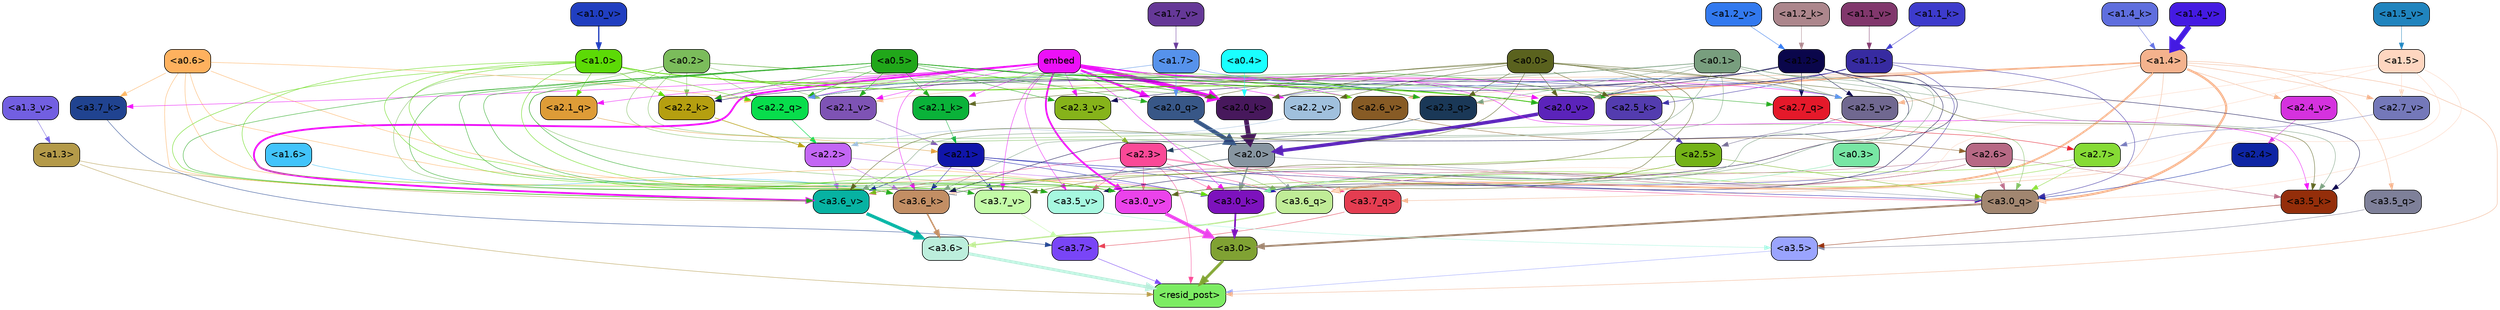 strict digraph "" {
	graph [bgcolor=transparent,
		layout=dot,
		overlap=false,
		splines=true
	];
	"<a3.7>"	[color=black,
		fillcolor="#7945f7",
		fontname=Helvetica,
		shape=box,
		style="filled, rounded"];
	"<resid_post>"	[color=black,
		fillcolor="#7cec63",
		fontname=Helvetica,
		shape=box,
		style="filled, rounded"];
	"<a3.7>" -> "<resid_post>"	[color="#7945f7",
		penwidth=0.6239100098609924];
	"<a3.6>"	[color=black,
		fillcolor="#bceedc",
		fontname=Helvetica,
		shape=box,
		style="filled, rounded"];
	"<a3.6>" -> "<resid_post>"	[color="#bceedc",
		penwidth=4.569062113761902];
	"<a3.5>"	[color=black,
		fillcolor="#9aa4fe",
		fontname=Helvetica,
		shape=box,
		style="filled, rounded"];
	"<a3.5>" -> "<resid_post>"	[color="#9aa4fe",
		penwidth=0.6];
	"<a3.0>"	[color=black,
		fillcolor="#80a233",
		fontname=Helvetica,
		shape=box,
		style="filled, rounded"];
	"<a3.0>" -> "<resid_post>"	[color="#80a233",
		penwidth=4.283544182777405];
	"<a2.3>"	[color=black,
		fillcolor="#fa4997",
		fontname=Helvetica,
		shape=box,
		style="filled, rounded"];
	"<a2.3>" -> "<resid_post>"	[color="#fa4997",
		penwidth=0.6];
	"<a3.7_q>"	[color=black,
		fillcolor="#e43d51",
		fontname=Helvetica,
		shape=box,
		style="filled, rounded"];
	"<a2.3>" -> "<a3.7_q>"	[color="#fa4997",
		penwidth=0.6];
	"<a3.6_q>"	[color=black,
		fillcolor="#c0ec97",
		fontname=Helvetica,
		shape=box,
		style="filled, rounded"];
	"<a2.3>" -> "<a3.6_q>"	[color="#fa4997",
		penwidth=0.6];
	"<a3.0_q>"	[color=black,
		fillcolor="#a18670",
		fontname=Helvetica,
		shape=box,
		style="filled, rounded"];
	"<a2.3>" -> "<a3.0_q>"	[color="#fa4997",
		penwidth=0.6];
	"<a3.0_k>"	[color=black,
		fillcolor="#7d12bd",
		fontname=Helvetica,
		shape=box,
		style="filled, rounded"];
	"<a2.3>" -> "<a3.0_k>"	[color="#fa4997",
		penwidth=0.6];
	"<a3.6_v>"	[color=black,
		fillcolor="#07b2a2",
		fontname=Helvetica,
		shape=box,
		style="filled, rounded"];
	"<a2.3>" -> "<a3.6_v>"	[color="#fa4997",
		penwidth=0.6];
	"<a3.5_v>"	[color=black,
		fillcolor="#a6f8e0",
		fontname=Helvetica,
		shape=box,
		style="filled, rounded"];
	"<a2.3>" -> "<a3.5_v>"	[color="#fa4997",
		penwidth=0.6];
	"<a3.0_v>"	[color=black,
		fillcolor="#eb43eb",
		fontname=Helvetica,
		shape=box,
		style="filled, rounded"];
	"<a2.3>" -> "<a3.0_v>"	[color="#fa4997",
		penwidth=0.6];
	"<a1.4>"	[color=black,
		fillcolor="#f4b28d",
		fontname=Helvetica,
		shape=box,
		style="filled, rounded"];
	"<a1.4>" -> "<resid_post>"	[color="#f4b28d",
		penwidth=0.6];
	"<a1.4>" -> "<a3.7_q>"	[color="#f4b28d",
		penwidth=0.6];
	"<a1.4>" -> "<a3.6_q>"	[color="#f4b28d",
		penwidth=2.7934007048606873];
	"<a3.5_q>"	[color=black,
		fillcolor="#7e8099",
		fontname=Helvetica,
		shape=box,
		style="filled, rounded"];
	"<a1.4>" -> "<a3.5_q>"	[color="#f4b28d",
		penwidth=0.6];
	"<a1.4>" -> "<a3.0_q>"	[color="#f4b28d",
		penwidth=3.340754985809326];
	"<a2.3_q>"	[color=black,
		fillcolor="#1a3857",
		fontname=Helvetica,
		shape=box,
		style="filled, rounded"];
	"<a1.4>" -> "<a2.3_q>"	[color="#f4b28d",
		penwidth=0.6];
	"<a2.7_v>"	[color=black,
		fillcolor="#7478b9",
		fontname=Helvetica,
		shape=box,
		style="filled, rounded"];
	"<a1.4>" -> "<a2.7_v>"	[color="#f4b28d",
		penwidth=0.6];
	"<a2.6_v>"	[color=black,
		fillcolor="#875b25",
		fontname=Helvetica,
		shape=box,
		style="filled, rounded"];
	"<a1.4>" -> "<a2.6_v>"	[color="#f4b28d",
		penwidth=0.6];
	"<a2.5_v>"	[color=black,
		fillcolor="#706890",
		fontname=Helvetica,
		shape=box,
		style="filled, rounded"];
	"<a1.4>" -> "<a2.5_v>"	[color="#f4b28d",
		penwidth=0.6];
	"<a2.4_v>"	[color=black,
		fillcolor="#d532de",
		fontname=Helvetica,
		shape=box,
		style="filled, rounded"];
	"<a1.4>" -> "<a2.4_v>"	[color="#f4b28d",
		penwidth=0.6];
	"<a2.1_v>"	[color=black,
		fillcolor="#7e53b4",
		fontname=Helvetica,
		shape=box,
		style="filled, rounded"];
	"<a1.4>" -> "<a2.1_v>"	[color="#f4b28d",
		penwidth=0.6];
	"<a2.0_v>"	[color=black,
		fillcolor="#5b23ba",
		fontname=Helvetica,
		shape=box,
		style="filled, rounded"];
	"<a1.4>" -> "<a2.0_v>"	[color="#f4b28d",
		penwidth=2.268759250640869];
	"<a1.3>"	[color=black,
		fillcolor="#b49a49",
		fontname=Helvetica,
		shape=box,
		style="filled, rounded"];
	"<a1.3>" -> "<resid_post>"	[color="#b49a49",
		penwidth=0.6];
	"<a1.3>" -> "<a3.6_v>"	[color="#b49a49",
		penwidth=0.6];
	"<a3.7_q>" -> "<a3.7>"	[color="#e43d51",
		penwidth=0.6];
	"<a3.6_q>" -> "<a3.6>"	[color="#c0ec97",
		penwidth=2.0347584784030914];
	"<a3.5_q>" -> "<a3.5>"	[color="#7e8099",
		penwidth=0.6];
	"<a3.0_q>" -> "<a3.0>"	[color="#a18670",
		penwidth=2.8635367155075073];
	"<a3.7_k>"	[color=black,
		fillcolor="#204390",
		fontname=Helvetica,
		shape=box,
		style="filled, rounded"];
	"<a3.7_k>" -> "<a3.7>"	[color="#204390",
		penwidth=0.6];
	"<a3.6_k>"	[color=black,
		fillcolor="#c28e64",
		fontname=Helvetica,
		shape=box,
		style="filled, rounded"];
	"<a3.6_k>" -> "<a3.6>"	[color="#c28e64",
		penwidth=2.1760786175727844];
	"<a3.5_k>"	[color=black,
		fillcolor="#942e0a",
		fontname=Helvetica,
		shape=box,
		style="filled, rounded"];
	"<a3.5_k>" -> "<a3.5>"	[color="#942e0a",
		penwidth=0.6];
	"<a3.0_k>" -> "<a3.0>"	[color="#7d12bd",
		penwidth=2.632905662059784];
	"<a3.7_v>"	[color=black,
		fillcolor="#c3fba7",
		fontname=Helvetica,
		shape=box,
		style="filled, rounded"];
	"<a3.7_v>" -> "<a3.7>"	[color="#c3fba7",
		penwidth=0.6];
	"<a3.6_v>" -> "<a3.6>"	[color="#07b2a2",
		penwidth=4.981305837631226];
	"<a3.5_v>" -> "<a3.5>"	[color="#a6f8e0",
		penwidth=0.6];
	"<a3.0_v>" -> "<a3.0>"	[color="#eb43eb",
		penwidth=5.168330669403076];
	"<a2.7>"	[color=black,
		fillcolor="#86db35",
		fontname=Helvetica,
		shape=box,
		style="filled, rounded"];
	"<a2.7>" -> "<a3.6_q>"	[color="#86db35",
		penwidth=0.6];
	"<a2.7>" -> "<a3.0_q>"	[color="#86db35",
		penwidth=0.6];
	"<a2.7>" -> "<a3.0_k>"	[color="#86db35",
		penwidth=0.6];
	"<a2.6>"	[color=black,
		fillcolor="#b76985",
		fontname=Helvetica,
		shape=box,
		style="filled, rounded"];
	"<a2.6>" -> "<a3.6_q>"	[color="#b76985",
		penwidth=0.6];
	"<a2.6>" -> "<a3.0_q>"	[color="#b76985",
		penwidth=0.6];
	"<a2.6>" -> "<a3.6_k>"	[color="#b76985",
		penwidth=0.6];
	"<a2.6>" -> "<a3.5_k>"	[color="#b76985",
		penwidth=0.6];
	"<a2.6>" -> "<a3.0_k>"	[color="#b76985",
		penwidth=0.6];
	"<a2.1>"	[color=black,
		fillcolor="#1015aa",
		fontname=Helvetica,
		shape=box,
		style="filled, rounded"];
	"<a2.1>" -> "<a3.6_q>"	[color="#1015aa",
		penwidth=0.6];
	"<a2.1>" -> "<a3.0_q>"	[color="#1015aa",
		penwidth=0.6];
	"<a2.1>" -> "<a3.6_k>"	[color="#1015aa",
		penwidth=0.6];
	"<a2.1>" -> "<a3.0_k>"	[color="#1015aa",
		penwidth=0.6];
	"<a2.1>" -> "<a3.7_v>"	[color="#1015aa",
		penwidth=0.6];
	"<a2.1>" -> "<a3.6_v>"	[color="#1015aa",
		penwidth=0.6];
	"<a2.0>"	[color=black,
		fillcolor="#8795a1",
		fontname=Helvetica,
		shape=box,
		style="filled, rounded"];
	"<a2.0>" -> "<a3.6_q>"	[color="#8795a1",
		penwidth=0.6];
	"<a2.0>" -> "<a3.0_q>"	[color="#8795a1",
		penwidth=0.6];
	"<a2.0>" -> "<a3.6_k>"	[color="#8795a1",
		penwidth=1.6382827460765839];
	"<a2.0>" -> "<a3.0_k>"	[color="#8795a1",
		penwidth=2.161143198609352];
	"<a1.5>"	[color=black,
		fillcolor="#fed6c0",
		fontname=Helvetica,
		shape=box,
		style="filled, rounded"];
	"<a1.5>" -> "<a3.6_q>"	[color="#fed6c0",
		penwidth=0.6];
	"<a1.5>" -> "<a3.0_q>"	[color="#fed6c0",
		penwidth=0.6];
	"<a1.5>" -> "<a3.6_k>"	[color="#fed6c0",
		penwidth=0.6];
	"<a1.5>" -> "<a3.0_k>"	[color="#fed6c0",
		penwidth=0.6];
	"<a1.5>" -> "<a2.7_v>"	[color="#fed6c0",
		penwidth=0.6];
	"<a0.2>"	[color=black,
		fillcolor="#7bbc5b",
		fontname=Helvetica,
		shape=box,
		style="filled, rounded"];
	"<a0.2>" -> "<a3.6_q>"	[color="#7bbc5b",
		penwidth=0.6];
	"<a0.2>" -> "<a3.0_q>"	[color="#7bbc5b",
		penwidth=0.6];
	"<a0.2>" -> "<a3.6_k>"	[color="#7bbc5b",
		penwidth=0.6];
	"<a0.2>" -> "<a3.0_k>"	[color="#7bbc5b",
		penwidth=0.6];
	"<a2.2_q>"	[color=black,
		fillcolor="#08dd4c",
		fontname=Helvetica,
		shape=box,
		style="filled, rounded"];
	"<a0.2>" -> "<a2.2_q>"	[color="#7bbc5b",
		penwidth=0.6];
	"<a2.2_k>"	[color=black,
		fillcolor="#b59f10",
		fontname=Helvetica,
		shape=box,
		style="filled, rounded"];
	"<a0.2>" -> "<a2.2_k>"	[color="#7bbc5b",
		penwidth=0.6];
	"<a2.0_k>"	[color=black,
		fillcolor="#47185c",
		fontname=Helvetica,
		shape=box,
		style="filled, rounded"];
	"<a0.2>" -> "<a2.0_k>"	[color="#7bbc5b",
		penwidth=0.6];
	"<a0.2>" -> "<a2.1_v>"	[color="#7bbc5b",
		penwidth=0.6];
	"<a0.2>" -> "<a2.0_v>"	[color="#7bbc5b",
		penwidth=0.6];
	"<a2.5>"	[color=black,
		fillcolor="#74b317",
		fontname=Helvetica,
		shape=box,
		style="filled, rounded"];
	"<a2.5>" -> "<a3.0_q>"	[color="#74b317",
		penwidth=0.6];
	"<a2.5>" -> "<a3.0_k>"	[color="#74b317",
		penwidth=0.6];
	"<a2.5>" -> "<a3.6_v>"	[color="#74b317",
		penwidth=0.6];
	"<a2.5>" -> "<a3.0_v>"	[color="#74b317",
		penwidth=0.6];
	"<a2.4>"	[color=black,
		fillcolor="#0e25a4",
		fontname=Helvetica,
		shape=box,
		style="filled, rounded"];
	"<a2.4>" -> "<a3.0_q>"	[color="#0e25a4",
		penwidth=0.6];
	"<a1.1>"	[color=black,
		fillcolor="#372ba1",
		fontname=Helvetica,
		shape=box,
		style="filled, rounded"];
	"<a1.1>" -> "<a3.0_q>"	[color="#372ba1",
		penwidth=0.6];
	"<a1.1>" -> "<a3.0_k>"	[color="#372ba1",
		penwidth=0.6];
	"<a2.5_k>"	[color=black,
		fillcolor="#533caf",
		fontname=Helvetica,
		shape=box,
		style="filled, rounded"];
	"<a1.1>" -> "<a2.5_k>"	[color="#372ba1",
		penwidth=0.6];
	"<a1.1>" -> "<a2.0_k>"	[color="#372ba1",
		penwidth=0.6];
	"<a1.1>" -> "<a2.0_v>"	[color="#372ba1",
		penwidth=0.6];
	"<a0.6>"	[color=black,
		fillcolor="#feb15e",
		fontname=Helvetica,
		shape=box,
		style="filled, rounded"];
	"<a0.6>" -> "<a3.7_k>"	[color="#feb15e",
		penwidth=0.6];
	"<a0.6>" -> "<a3.6_k>"	[color="#feb15e",
		penwidth=0.6];
	"<a0.6>" -> "<a3.0_k>"	[color="#feb15e",
		penwidth=0.6];
	"<a0.6>" -> "<a3.6_v>"	[color="#feb15e",
		penwidth=0.6];
	"<a0.6>" -> "<a3.0_v>"	[color="#feb15e",
		penwidth=0.6];
	"<a0.6>" -> "<a2.2_q>"	[color="#feb15e",
		penwidth=0.6];
	embed	[color=black,
		fillcolor="#ec10f8",
		fontname=Helvetica,
		shape=box,
		style="filled, rounded"];
	embed -> "<a3.7_k>"	[color="#ec10f8",
		penwidth=0.6];
	embed -> "<a3.6_k>"	[color="#ec10f8",
		penwidth=0.6];
	embed -> "<a3.5_k>"	[color="#ec10f8",
		penwidth=0.6];
	embed -> "<a3.0_k>"	[color="#ec10f8",
		penwidth=0.6];
	embed -> "<a3.7_v>"	[color="#ec10f8",
		penwidth=0.6];
	embed -> "<a3.6_v>"	[color="#ec10f8",
		penwidth=2.7825746536254883];
	embed -> "<a3.5_v>"	[color="#ec10f8",
		penwidth=0.6];
	embed -> "<a3.0_v>"	[color="#ec10f8",
		penwidth=2.6950180530548096];
	embed -> "<a2.3_q>"	[color="#ec10f8",
		penwidth=0.6];
	embed -> "<a2.2_q>"	[color="#ec10f8",
		penwidth=0.6];
	"<a2.1_q>"	[color=black,
		fillcolor="#de9c37",
		fontname=Helvetica,
		shape=box,
		style="filled, rounded"];
	embed -> "<a2.1_q>"	[color="#ec10f8",
		penwidth=0.6];
	"<a2.0_q>"	[color=black,
		fillcolor="#385787",
		fontname=Helvetica,
		shape=box,
		style="filled, rounded"];
	embed -> "<a2.0_q>"	[color="#ec10f8",
		penwidth=3.305941343307495];
	embed -> "<a2.5_k>"	[color="#ec10f8",
		penwidth=0.6];
	embed -> "<a2.2_k>"	[color="#ec10f8",
		penwidth=0.6698317527770996];
	"<a2.1_k>"	[color=black,
		fillcolor="#0ab239",
		fontname=Helvetica,
		shape=box,
		style="filled, rounded"];
	embed -> "<a2.1_k>"	[color="#ec10f8",
		penwidth=0.6];
	embed -> "<a2.0_k>"	[color="#ec10f8",
		penwidth=6.12570995092392];
	embed -> "<a2.6_v>"	[color="#ec10f8",
		penwidth=0.6];
	embed -> "<a2.5_v>"	[color="#ec10f8",
		penwidth=0.6];
	"<a2.3_v>"	[color=black,
		fillcolor="#86b31a",
		fontname=Helvetica,
		shape=box,
		style="filled, rounded"];
	embed -> "<a2.3_v>"	[color="#ec10f8",
		penwidth=0.6];
	"<a2.2_v>"	[color=black,
		fillcolor="#a0c0dd",
		fontname=Helvetica,
		shape=box,
		style="filled, rounded"];
	embed -> "<a2.2_v>"	[color="#ec10f8",
		penwidth=0.6];
	embed -> "<a2.1_v>"	[color="#ec10f8",
		penwidth=0.6];
	embed -> "<a2.0_v>"	[color="#ec10f8",
		penwidth=0.6];
	"<a2.2>"	[color=black,
		fillcolor="#c366f4",
		fontname=Helvetica,
		shape=box,
		style="filled, rounded"];
	"<a2.2>" -> "<a3.6_k>"	[color="#c366f4",
		penwidth=0.6];
	"<a2.2>" -> "<a3.0_k>"	[color="#c366f4",
		penwidth=0.6];
	"<a2.2>" -> "<a3.6_v>"	[color="#c366f4",
		penwidth=0.6];
	"<a1.6>"	[color=black,
		fillcolor="#42c4fb",
		fontname=Helvetica,
		shape=box,
		style="filled, rounded"];
	"<a1.6>" -> "<a3.6_k>"	[color="#42c4fb",
		penwidth=0.6];
	"<a1.2>"	[color=black,
		fillcolor="#0a064b",
		fontname=Helvetica,
		shape=box,
		style="filled, rounded"];
	"<a1.2>" -> "<a3.6_k>"	[color="#0a064b",
		penwidth=0.6];
	"<a1.2>" -> "<a3.5_k>"	[color="#0a064b",
		penwidth=0.6];
	"<a1.2>" -> "<a3.0_k>"	[color="#0a064b",
		penwidth=0.6];
	"<a1.2>" -> "<a3.5_v>"	[color="#0a064b",
		penwidth=0.6];
	"<a2.7_q>"	[color=black,
		fillcolor="#e5192a",
		fontname=Helvetica,
		shape=box,
		style="filled, rounded"];
	"<a1.2>" -> "<a2.7_q>"	[color="#0a064b",
		penwidth=0.6];
	"<a1.2>" -> "<a2.2_q>"	[color="#0a064b",
		penwidth=0.6];
	"<a1.2>" -> "<a2.2_k>"	[color="#0a064b",
		penwidth=0.6];
	"<a1.2>" -> "<a2.5_v>"	[color="#0a064b",
		penwidth=0.6];
	"<a1.2>" -> "<a2.3_v>"	[color="#0a064b",
		penwidth=0.6];
	"<a1.2>" -> "<a2.0_v>"	[color="#0a064b",
		penwidth=0.6];
	"<a1.0>"	[color=black,
		fillcolor="#5cda06",
		fontname=Helvetica,
		shape=box,
		style="filled, rounded"];
	"<a1.0>" -> "<a3.6_k>"	[color="#5cda06",
		penwidth=0.6];
	"<a1.0>" -> "<a3.0_k>"	[color="#5cda06",
		penwidth=0.6];
	"<a1.0>" -> "<a3.6_v>"	[color="#5cda06",
		penwidth=0.6];
	"<a1.0>" -> "<a3.5_v>"	[color="#5cda06",
		penwidth=0.6];
	"<a1.0>" -> "<a3.0_v>"	[color="#5cda06",
		penwidth=0.6];
	"<a1.0>" -> "<a2.3_q>"	[color="#5cda06",
		penwidth=0.6];
	"<a1.0>" -> "<a2.2_q>"	[color="#5cda06",
		penwidth=0.6];
	"<a1.0>" -> "<a2.1_q>"	[color="#5cda06",
		penwidth=0.6];
	"<a1.0>" -> "<a2.2_k>"	[color="#5cda06",
		penwidth=0.6];
	"<a1.0>" -> "<a2.0_k>"	[color="#5cda06",
		penwidth=0.6];
	"<a1.0>" -> "<a2.6_v>"	[color="#5cda06",
		penwidth=0.6];
	"<a1.0>" -> "<a2.0_v>"	[color="#5cda06",
		penwidth=1.2213096618652344];
	"<a0.5>"	[color=black,
		fillcolor="#21a71a",
		fontname=Helvetica,
		shape=box,
		style="filled, rounded"];
	"<a0.5>" -> "<a3.6_k>"	[color="#21a71a",
		penwidth=0.6];
	"<a0.5>" -> "<a3.7_v>"	[color="#21a71a",
		penwidth=0.6];
	"<a0.5>" -> "<a3.6_v>"	[color="#21a71a",
		penwidth=0.6];
	"<a0.5>" -> "<a3.5_v>"	[color="#21a71a",
		penwidth=0.6];
	"<a0.5>" -> "<a3.0_v>"	[color="#21a71a",
		penwidth=0.6];
	"<a0.5>" -> "<a2.7_q>"	[color="#21a71a",
		penwidth=0.6];
	"<a0.5>" -> "<a2.3_q>"	[color="#21a71a",
		penwidth=0.6];
	"<a0.5>" -> "<a2.2_q>"	[color="#21a71a",
		penwidth=0.6];
	"<a0.5>" -> "<a2.0_q>"	[color="#21a71a",
		penwidth=0.6];
	"<a0.5>" -> "<a2.5_k>"	[color="#21a71a",
		penwidth=0.6];
	"<a0.5>" -> "<a2.2_k>"	[color="#21a71a",
		penwidth=0.6];
	"<a0.5>" -> "<a2.1_k>"	[color="#21a71a",
		penwidth=0.6];
	"<a0.5>" -> "<a2.0_k>"	[color="#21a71a",
		penwidth=0.6900839805603027];
	"<a0.5>" -> "<a2.3_v>"	[color="#21a71a",
		penwidth=0.6];
	"<a0.5>" -> "<a2.1_v>"	[color="#21a71a",
		penwidth=0.6];
	"<a0.5>" -> "<a2.0_v>"	[color="#21a71a",
		penwidth=0.6];
	"<a0.1>"	[color=black,
		fillcolor="#789e7e",
		fontname=Helvetica,
		shape=box,
		style="filled, rounded"];
	"<a0.1>" -> "<a3.6_k>"	[color="#789e7e",
		penwidth=0.6];
	"<a0.1>" -> "<a3.5_k>"	[color="#789e7e",
		penwidth=0.6];
	"<a0.1>" -> "<a3.0_k>"	[color="#789e7e",
		penwidth=0.6];
	"<a0.1>" -> "<a3.6_v>"	[color="#789e7e",
		penwidth=0.6];
	"<a0.1>" -> "<a3.0_v>"	[color="#789e7e",
		penwidth=0.6];
	"<a0.1>" -> "<a2.3_q>"	[color="#789e7e",
		penwidth=0.6];
	"<a0.1>" -> "<a2.2_q>"	[color="#789e7e",
		penwidth=0.6];
	"<a0.1>" -> "<a2.0_k>"	[color="#789e7e",
		penwidth=0.6];
	"<a0.1>" -> "<a2.5_v>"	[color="#789e7e",
		penwidth=0.6];
	"<a0.1>" -> "<a2.0_v>"	[color="#789e7e",
		penwidth=0.6];
	"<a0.0>"	[color=black,
		fillcolor="#5a621e",
		fontname=Helvetica,
		shape=box,
		style="filled, rounded"];
	"<a0.0>" -> "<a3.5_k>"	[color="#5a621e",
		penwidth=0.6];
	"<a0.0>" -> "<a3.7_v>"	[color="#5a621e",
		penwidth=0.6];
	"<a0.0>" -> "<a3.6_v>"	[color="#5a621e",
		penwidth=0.6];
	"<a0.0>" -> "<a3.0_v>"	[color="#5a621e",
		penwidth=0.6];
	"<a0.0>" -> "<a2.3_q>"	[color="#5a621e",
		penwidth=0.6];
	"<a0.0>" -> "<a2.0_q>"	[color="#5a621e",
		penwidth=0.6];
	"<a0.0>" -> "<a2.5_k>"	[color="#5a621e",
		penwidth=0.6];
	"<a0.0>" -> "<a2.1_k>"	[color="#5a621e",
		penwidth=0.6];
	"<a0.0>" -> "<a2.0_k>"	[color="#5a621e",
		penwidth=0.6];
	"<a0.0>" -> "<a2.5_v>"	[color="#5a621e",
		penwidth=0.6];
	"<a0.0>" -> "<a2.2_v>"	[color="#5a621e",
		penwidth=0.6];
	"<a0.0>" -> "<a2.0_v>"	[color="#5a621e",
		penwidth=0.6];
	"<a0.3>"	[color=black,
		fillcolor="#78e6a4",
		fontname=Helvetica,
		shape=box,
		style="filled, rounded"];
	"<a0.3>" -> "<a3.0_k>"	[color="#78e6a4",
		penwidth=0.6];
	"<a2.7_q>" -> "<a2.7>"	[color="#e5192a",
		penwidth=0.6];
	"<a2.3_q>" -> "<a2.3>"	[color="#1a3857",
		penwidth=0.6];
	"<a2.2_q>" -> "<a2.2>"	[color="#08dd4c",
		penwidth=0.7553567886352539];
	"<a2.1_q>" -> "<a2.1>"	[color="#de9c37",
		penwidth=0.6];
	"<a2.0_q>" -> "<a2.0>"	[color="#385787",
		penwidth=6.256794691085815];
	"<a2.5_k>" -> "<a2.5>"	[color="#533caf",
		penwidth=0.6];
	"<a2.2_k>" -> "<a2.2>"	[color="#b59f10",
		penwidth=0.8854708671569824];
	"<a2.1_k>" -> "<a2.1>"	[color="#0ab239",
		penwidth=0.6];
	"<a2.0_k>" -> "<a2.0>"	[color="#47185c",
		penwidth=7.231504917144775];
	"<a2.7_v>" -> "<a2.7>"	[color="#7478b9",
		penwidth=0.6];
	"<a2.6_v>" -> "<a2.6>"	[color="#875b25",
		penwidth=0.6];
	"<a2.5_v>" -> "<a2.5>"	[color="#706890",
		penwidth=0.6];
	"<a2.4_v>" -> "<a2.4>"	[color="#d532de",
		penwidth=0.6];
	"<a2.3_v>" -> "<a2.3>"	[color="#86b31a",
		penwidth=0.6];
	"<a2.2_v>" -> "<a2.2>"	[color="#a0c0dd",
		penwidth=0.6];
	"<a2.1_v>" -> "<a2.1>"	[color="#7e53b4",
		penwidth=0.6];
	"<a2.0_v>" -> "<a2.0>"	[color="#5b23ba",
		penwidth=5.231471925973892];
	"<a1.7>"	[color=black,
		fillcolor="#5692eb",
		fontname=Helvetica,
		shape=box,
		style="filled, rounded"];
	"<a1.7>" -> "<a2.2_q>"	[color="#5692eb",
		penwidth=0.6];
	"<a1.7>" -> "<a2.0_q>"	[color="#5692eb",
		penwidth=0.6];
	"<a1.7>" -> "<a2.5_v>"	[color="#5692eb",
		penwidth=0.6];
	"<a0.4>"	[color=black,
		fillcolor="#1affff",
		fontname=Helvetica,
		shape=box,
		style="filled, rounded"];
	"<a0.4>" -> "<a2.0_k>"	[color="#1affff",
		penwidth=0.6];
	"<a1.4_k>"	[color=black,
		fillcolor="#5f6ede",
		fontname=Helvetica,
		shape=box,
		style="filled, rounded"];
	"<a1.4_k>" -> "<a1.4>"	[color="#5f6ede",
		penwidth=0.6];
	"<a1.2_k>"	[color=black,
		fillcolor="#ac868c",
		fontname=Helvetica,
		shape=box,
		style="filled, rounded"];
	"<a1.2_k>" -> "<a1.2>"	[color="#ac868c",
		penwidth=0.6];
	"<a1.1_k>"	[color=black,
		fillcolor="#3d3bcc",
		fontname=Helvetica,
		shape=box,
		style="filled, rounded"];
	"<a1.1_k>" -> "<a1.1>"	[color="#3d3bcc",
		penwidth=0.6];
	"<a1.7_v>"	[color=black,
		fillcolor="#653897",
		fontname=Helvetica,
		shape=box,
		style="filled, rounded"];
	"<a1.7_v>" -> "<a1.7>"	[color="#653897",
		penwidth=0.6];
	"<a1.5_v>"	[color=black,
		fillcolor="#2084be",
		fontname=Helvetica,
		shape=box,
		style="filled, rounded"];
	"<a1.5_v>" -> "<a1.5>"	[color="#2084be",
		penwidth=0.6];
	"<a1.4_v>"	[color=black,
		fillcolor="#441ae2",
		fontname=Helvetica,
		shape=box,
		style="filled, rounded"];
	"<a1.4_v>" -> "<a1.4>"	[color="#441ae2",
		penwidth=8.36684274673462];
	"<a1.3_v>"	[color=black,
		fillcolor="#725fe1",
		fontname=Helvetica,
		shape=box,
		style="filled, rounded"];
	"<a1.3_v>" -> "<a1.3>"	[color="#725fe1",
		penwidth=0.6];
	"<a1.2_v>"	[color=black,
		fillcolor="#3279ef",
		fontname=Helvetica,
		shape=box,
		style="filled, rounded"];
	"<a1.2_v>" -> "<a1.2>"	[color="#3279ef",
		penwidth=0.6];
	"<a1.1_v>"	[color=black,
		fillcolor="#81376c",
		fontname=Helvetica,
		shape=box,
		style="filled, rounded"];
	"<a1.1_v>" -> "<a1.1>"	[color="#81376c",
		penwidth=0.6];
	"<a1.0_v>"	[color=black,
		fillcolor="#203ec0",
		fontname=Helvetica,
		shape=box,
		style="filled, rounded"];
	"<a1.0_v>" -> "<a1.0>"	[color="#203ec0",
		penwidth=1.9665732383728027];
}

